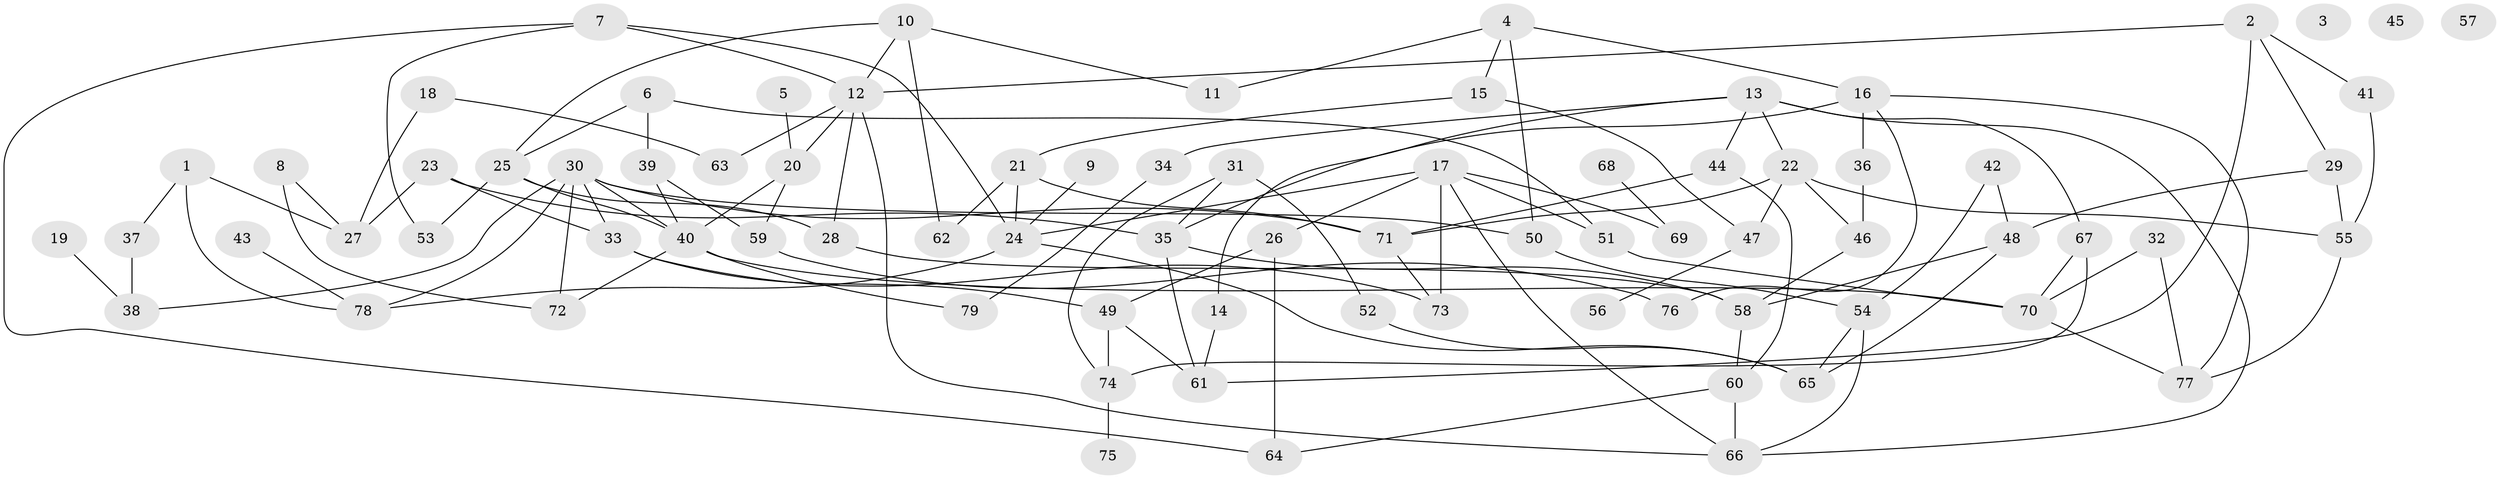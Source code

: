 // coarse degree distribution, {8: 0.17391304347826086, 7: 0.21739130434782608, 5: 0.043478260869565216, 3: 0.08695652173913043, 6: 0.17391304347826086, 4: 0.13043478260869565, 1: 0.08695652173913043, 2: 0.08695652173913043}
// Generated by graph-tools (version 1.1) at 2025/35/03/04/25 23:35:48]
// undirected, 79 vertices, 126 edges
graph export_dot {
  node [color=gray90,style=filled];
  1;
  2;
  3;
  4;
  5;
  6;
  7;
  8;
  9;
  10;
  11;
  12;
  13;
  14;
  15;
  16;
  17;
  18;
  19;
  20;
  21;
  22;
  23;
  24;
  25;
  26;
  27;
  28;
  29;
  30;
  31;
  32;
  33;
  34;
  35;
  36;
  37;
  38;
  39;
  40;
  41;
  42;
  43;
  44;
  45;
  46;
  47;
  48;
  49;
  50;
  51;
  52;
  53;
  54;
  55;
  56;
  57;
  58;
  59;
  60;
  61;
  62;
  63;
  64;
  65;
  66;
  67;
  68;
  69;
  70;
  71;
  72;
  73;
  74;
  75;
  76;
  77;
  78;
  79;
  1 -- 27;
  1 -- 37;
  1 -- 78;
  2 -- 12;
  2 -- 29;
  2 -- 41;
  2 -- 61;
  4 -- 11;
  4 -- 15;
  4 -- 16;
  4 -- 50;
  5 -- 20;
  6 -- 25;
  6 -- 39;
  6 -- 51;
  7 -- 12;
  7 -- 24;
  7 -- 53;
  7 -- 64;
  8 -- 27;
  8 -- 72;
  9 -- 24;
  10 -- 11;
  10 -- 12;
  10 -- 25;
  10 -- 62;
  12 -- 20;
  12 -- 28;
  12 -- 63;
  12 -- 66;
  13 -- 14;
  13 -- 22;
  13 -- 34;
  13 -- 44;
  13 -- 66;
  13 -- 67;
  14 -- 61;
  15 -- 21;
  15 -- 47;
  16 -- 35;
  16 -- 36;
  16 -- 76;
  16 -- 77;
  17 -- 24;
  17 -- 26;
  17 -- 51;
  17 -- 66;
  17 -- 69;
  17 -- 73;
  18 -- 27;
  18 -- 63;
  19 -- 38;
  20 -- 40;
  20 -- 59;
  21 -- 24;
  21 -- 62;
  21 -- 71;
  22 -- 46;
  22 -- 47;
  22 -- 55;
  22 -- 71;
  23 -- 27;
  23 -- 33;
  23 -- 35;
  24 -- 65;
  24 -- 78;
  25 -- 28;
  25 -- 40;
  25 -- 53;
  26 -- 49;
  26 -- 64;
  28 -- 58;
  29 -- 48;
  29 -- 55;
  30 -- 33;
  30 -- 38;
  30 -- 40;
  30 -- 50;
  30 -- 71;
  30 -- 72;
  30 -- 78;
  31 -- 35;
  31 -- 52;
  31 -- 74;
  32 -- 70;
  32 -- 77;
  33 -- 49;
  33 -- 73;
  34 -- 79;
  35 -- 58;
  35 -- 61;
  36 -- 46;
  37 -- 38;
  39 -- 40;
  39 -- 59;
  40 -- 70;
  40 -- 72;
  40 -- 79;
  41 -- 55;
  42 -- 48;
  42 -- 54;
  43 -- 78;
  44 -- 60;
  44 -- 71;
  46 -- 58;
  47 -- 56;
  48 -- 58;
  48 -- 65;
  49 -- 61;
  49 -- 74;
  50 -- 54;
  51 -- 70;
  52 -- 65;
  54 -- 65;
  54 -- 66;
  55 -- 77;
  58 -- 60;
  59 -- 76;
  60 -- 64;
  60 -- 66;
  67 -- 70;
  67 -- 74;
  68 -- 69;
  70 -- 77;
  71 -- 73;
  74 -- 75;
}
